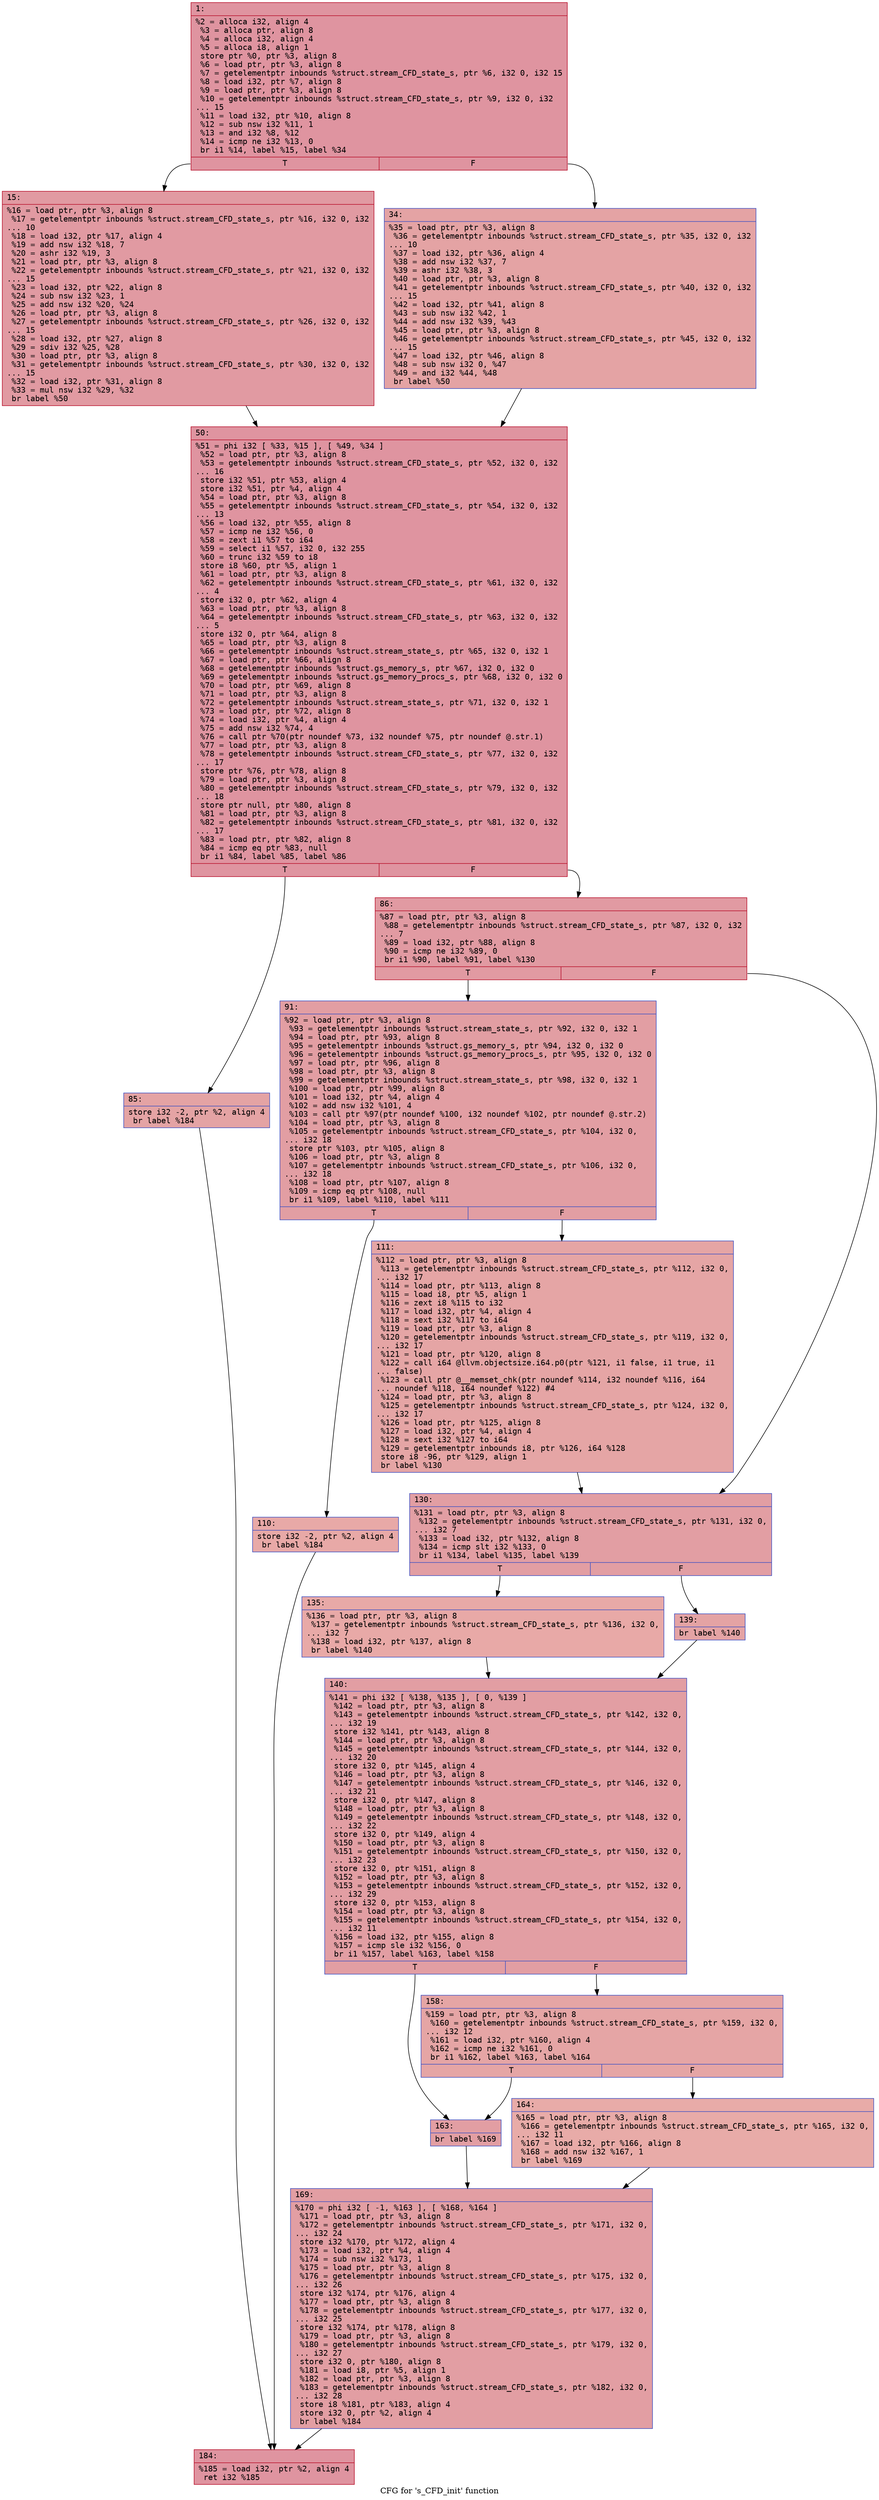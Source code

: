 digraph "CFG for 's_CFD_init' function" {
	label="CFG for 's_CFD_init' function";

	Node0x600003e22080 [shape=record,color="#b70d28ff", style=filled, fillcolor="#b70d2870" fontname="Courier",label="{1:\l|  %2 = alloca i32, align 4\l  %3 = alloca ptr, align 8\l  %4 = alloca i32, align 4\l  %5 = alloca i8, align 1\l  store ptr %0, ptr %3, align 8\l  %6 = load ptr, ptr %3, align 8\l  %7 = getelementptr inbounds %struct.stream_CFD_state_s, ptr %6, i32 0, i32 15\l  %8 = load i32, ptr %7, align 8\l  %9 = load ptr, ptr %3, align 8\l  %10 = getelementptr inbounds %struct.stream_CFD_state_s, ptr %9, i32 0, i32\l... 15\l  %11 = load i32, ptr %10, align 8\l  %12 = sub nsw i32 %11, 1\l  %13 = and i32 %8, %12\l  %14 = icmp ne i32 %13, 0\l  br i1 %14, label %15, label %34\l|{<s0>T|<s1>F}}"];
	Node0x600003e22080:s0 -> Node0x600003e220d0[tooltip="1 -> 15\nProbability 62.50%" ];
	Node0x600003e22080:s1 -> Node0x600003e22120[tooltip="1 -> 34\nProbability 37.50%" ];
	Node0x600003e220d0 [shape=record,color="#b70d28ff", style=filled, fillcolor="#bb1b2c70" fontname="Courier",label="{15:\l|  %16 = load ptr, ptr %3, align 8\l  %17 = getelementptr inbounds %struct.stream_CFD_state_s, ptr %16, i32 0, i32\l... 10\l  %18 = load i32, ptr %17, align 4\l  %19 = add nsw i32 %18, 7\l  %20 = ashr i32 %19, 3\l  %21 = load ptr, ptr %3, align 8\l  %22 = getelementptr inbounds %struct.stream_CFD_state_s, ptr %21, i32 0, i32\l... 15\l  %23 = load i32, ptr %22, align 8\l  %24 = sub nsw i32 %23, 1\l  %25 = add nsw i32 %20, %24\l  %26 = load ptr, ptr %3, align 8\l  %27 = getelementptr inbounds %struct.stream_CFD_state_s, ptr %26, i32 0, i32\l... 15\l  %28 = load i32, ptr %27, align 8\l  %29 = sdiv i32 %25, %28\l  %30 = load ptr, ptr %3, align 8\l  %31 = getelementptr inbounds %struct.stream_CFD_state_s, ptr %30, i32 0, i32\l... 15\l  %32 = load i32, ptr %31, align 8\l  %33 = mul nsw i32 %29, %32\l  br label %50\l}"];
	Node0x600003e220d0 -> Node0x600003e22170[tooltip="15 -> 50\nProbability 100.00%" ];
	Node0x600003e22120 [shape=record,color="#3d50c3ff", style=filled, fillcolor="#c32e3170" fontname="Courier",label="{34:\l|  %35 = load ptr, ptr %3, align 8\l  %36 = getelementptr inbounds %struct.stream_CFD_state_s, ptr %35, i32 0, i32\l... 10\l  %37 = load i32, ptr %36, align 4\l  %38 = add nsw i32 %37, 7\l  %39 = ashr i32 %38, 3\l  %40 = load ptr, ptr %3, align 8\l  %41 = getelementptr inbounds %struct.stream_CFD_state_s, ptr %40, i32 0, i32\l... 15\l  %42 = load i32, ptr %41, align 8\l  %43 = sub nsw i32 %42, 1\l  %44 = add nsw i32 %39, %43\l  %45 = load ptr, ptr %3, align 8\l  %46 = getelementptr inbounds %struct.stream_CFD_state_s, ptr %45, i32 0, i32\l... 15\l  %47 = load i32, ptr %46, align 8\l  %48 = sub nsw i32 0, %47\l  %49 = and i32 %44, %48\l  br label %50\l}"];
	Node0x600003e22120 -> Node0x600003e22170[tooltip="34 -> 50\nProbability 100.00%" ];
	Node0x600003e22170 [shape=record,color="#b70d28ff", style=filled, fillcolor="#b70d2870" fontname="Courier",label="{50:\l|  %51 = phi i32 [ %33, %15 ], [ %49, %34 ]\l  %52 = load ptr, ptr %3, align 8\l  %53 = getelementptr inbounds %struct.stream_CFD_state_s, ptr %52, i32 0, i32\l... 16\l  store i32 %51, ptr %53, align 4\l  store i32 %51, ptr %4, align 4\l  %54 = load ptr, ptr %3, align 8\l  %55 = getelementptr inbounds %struct.stream_CFD_state_s, ptr %54, i32 0, i32\l... 13\l  %56 = load i32, ptr %55, align 8\l  %57 = icmp ne i32 %56, 0\l  %58 = zext i1 %57 to i64\l  %59 = select i1 %57, i32 0, i32 255\l  %60 = trunc i32 %59 to i8\l  store i8 %60, ptr %5, align 1\l  %61 = load ptr, ptr %3, align 8\l  %62 = getelementptr inbounds %struct.stream_CFD_state_s, ptr %61, i32 0, i32\l... 4\l  store i32 0, ptr %62, align 4\l  %63 = load ptr, ptr %3, align 8\l  %64 = getelementptr inbounds %struct.stream_CFD_state_s, ptr %63, i32 0, i32\l... 5\l  store i32 0, ptr %64, align 8\l  %65 = load ptr, ptr %3, align 8\l  %66 = getelementptr inbounds %struct.stream_state_s, ptr %65, i32 0, i32 1\l  %67 = load ptr, ptr %66, align 8\l  %68 = getelementptr inbounds %struct.gs_memory_s, ptr %67, i32 0, i32 0\l  %69 = getelementptr inbounds %struct.gs_memory_procs_s, ptr %68, i32 0, i32 0\l  %70 = load ptr, ptr %69, align 8\l  %71 = load ptr, ptr %3, align 8\l  %72 = getelementptr inbounds %struct.stream_state_s, ptr %71, i32 0, i32 1\l  %73 = load ptr, ptr %72, align 8\l  %74 = load i32, ptr %4, align 4\l  %75 = add nsw i32 %74, 4\l  %76 = call ptr %70(ptr noundef %73, i32 noundef %75, ptr noundef @.str.1)\l  %77 = load ptr, ptr %3, align 8\l  %78 = getelementptr inbounds %struct.stream_CFD_state_s, ptr %77, i32 0, i32\l... 17\l  store ptr %76, ptr %78, align 8\l  %79 = load ptr, ptr %3, align 8\l  %80 = getelementptr inbounds %struct.stream_CFD_state_s, ptr %79, i32 0, i32\l... 18\l  store ptr null, ptr %80, align 8\l  %81 = load ptr, ptr %3, align 8\l  %82 = getelementptr inbounds %struct.stream_CFD_state_s, ptr %81, i32 0, i32\l... 17\l  %83 = load ptr, ptr %82, align 8\l  %84 = icmp eq ptr %83, null\l  br i1 %84, label %85, label %86\l|{<s0>T|<s1>F}}"];
	Node0x600003e22170:s0 -> Node0x600003e221c0[tooltip="50 -> 85\nProbability 37.50%" ];
	Node0x600003e22170:s1 -> Node0x600003e22210[tooltip="50 -> 86\nProbability 62.50%" ];
	Node0x600003e221c0 [shape=record,color="#3d50c3ff", style=filled, fillcolor="#c32e3170" fontname="Courier",label="{85:\l|  store i32 -2, ptr %2, align 4\l  br label %184\l}"];
	Node0x600003e221c0 -> Node0x600003e225d0[tooltip="85 -> 184\nProbability 100.00%" ];
	Node0x600003e22210 [shape=record,color="#b70d28ff", style=filled, fillcolor="#bb1b2c70" fontname="Courier",label="{86:\l|  %87 = load ptr, ptr %3, align 8\l  %88 = getelementptr inbounds %struct.stream_CFD_state_s, ptr %87, i32 0, i32\l... 7\l  %89 = load i32, ptr %88, align 8\l  %90 = icmp ne i32 %89, 0\l  br i1 %90, label %91, label %130\l|{<s0>T|<s1>F}}"];
	Node0x600003e22210:s0 -> Node0x600003e22260[tooltip="86 -> 91\nProbability 62.50%" ];
	Node0x600003e22210:s1 -> Node0x600003e22350[tooltip="86 -> 130\nProbability 37.50%" ];
	Node0x600003e22260 [shape=record,color="#3d50c3ff", style=filled, fillcolor="#be242e70" fontname="Courier",label="{91:\l|  %92 = load ptr, ptr %3, align 8\l  %93 = getelementptr inbounds %struct.stream_state_s, ptr %92, i32 0, i32 1\l  %94 = load ptr, ptr %93, align 8\l  %95 = getelementptr inbounds %struct.gs_memory_s, ptr %94, i32 0, i32 0\l  %96 = getelementptr inbounds %struct.gs_memory_procs_s, ptr %95, i32 0, i32 0\l  %97 = load ptr, ptr %96, align 8\l  %98 = load ptr, ptr %3, align 8\l  %99 = getelementptr inbounds %struct.stream_state_s, ptr %98, i32 0, i32 1\l  %100 = load ptr, ptr %99, align 8\l  %101 = load i32, ptr %4, align 4\l  %102 = add nsw i32 %101, 4\l  %103 = call ptr %97(ptr noundef %100, i32 noundef %102, ptr noundef @.str.2)\l  %104 = load ptr, ptr %3, align 8\l  %105 = getelementptr inbounds %struct.stream_CFD_state_s, ptr %104, i32 0,\l... i32 18\l  store ptr %103, ptr %105, align 8\l  %106 = load ptr, ptr %3, align 8\l  %107 = getelementptr inbounds %struct.stream_CFD_state_s, ptr %106, i32 0,\l... i32 18\l  %108 = load ptr, ptr %107, align 8\l  %109 = icmp eq ptr %108, null\l  br i1 %109, label %110, label %111\l|{<s0>T|<s1>F}}"];
	Node0x600003e22260:s0 -> Node0x600003e222b0[tooltip="91 -> 110\nProbability 37.50%" ];
	Node0x600003e22260:s1 -> Node0x600003e22300[tooltip="91 -> 111\nProbability 62.50%" ];
	Node0x600003e222b0 [shape=record,color="#3d50c3ff", style=filled, fillcolor="#ca3b3770" fontname="Courier",label="{110:\l|  store i32 -2, ptr %2, align 4\l  br label %184\l}"];
	Node0x600003e222b0 -> Node0x600003e225d0[tooltip="110 -> 184\nProbability 100.00%" ];
	Node0x600003e22300 [shape=record,color="#3d50c3ff", style=filled, fillcolor="#c5333470" fontname="Courier",label="{111:\l|  %112 = load ptr, ptr %3, align 8\l  %113 = getelementptr inbounds %struct.stream_CFD_state_s, ptr %112, i32 0,\l... i32 17\l  %114 = load ptr, ptr %113, align 8\l  %115 = load i8, ptr %5, align 1\l  %116 = zext i8 %115 to i32\l  %117 = load i32, ptr %4, align 4\l  %118 = sext i32 %117 to i64\l  %119 = load ptr, ptr %3, align 8\l  %120 = getelementptr inbounds %struct.stream_CFD_state_s, ptr %119, i32 0,\l... i32 17\l  %121 = load ptr, ptr %120, align 8\l  %122 = call i64 @llvm.objectsize.i64.p0(ptr %121, i1 false, i1 true, i1\l... false)\l  %123 = call ptr @__memset_chk(ptr noundef %114, i32 noundef %116, i64\l... noundef %118, i64 noundef %122) #4\l  %124 = load ptr, ptr %3, align 8\l  %125 = getelementptr inbounds %struct.stream_CFD_state_s, ptr %124, i32 0,\l... i32 17\l  %126 = load ptr, ptr %125, align 8\l  %127 = load i32, ptr %4, align 4\l  %128 = sext i32 %127 to i64\l  %129 = getelementptr inbounds i8, ptr %126, i64 %128\l  store i8 -96, ptr %129, align 1\l  br label %130\l}"];
	Node0x600003e22300 -> Node0x600003e22350[tooltip="111 -> 130\nProbability 100.00%" ];
	Node0x600003e22350 [shape=record,color="#3d50c3ff", style=filled, fillcolor="#be242e70" fontname="Courier",label="{130:\l|  %131 = load ptr, ptr %3, align 8\l  %132 = getelementptr inbounds %struct.stream_CFD_state_s, ptr %131, i32 0,\l... i32 7\l  %133 = load i32, ptr %132, align 8\l  %134 = icmp slt i32 %133, 0\l  br i1 %134, label %135, label %139\l|{<s0>T|<s1>F}}"];
	Node0x600003e22350:s0 -> Node0x600003e223a0[tooltip="130 -> 135\nProbability 37.50%" ];
	Node0x600003e22350:s1 -> Node0x600003e223f0[tooltip="130 -> 139\nProbability 62.50%" ];
	Node0x600003e223a0 [shape=record,color="#3d50c3ff", style=filled, fillcolor="#ca3b3770" fontname="Courier",label="{135:\l|  %136 = load ptr, ptr %3, align 8\l  %137 = getelementptr inbounds %struct.stream_CFD_state_s, ptr %136, i32 0,\l... i32 7\l  %138 = load i32, ptr %137, align 8\l  br label %140\l}"];
	Node0x600003e223a0 -> Node0x600003e22440[tooltip="135 -> 140\nProbability 100.00%" ];
	Node0x600003e223f0 [shape=record,color="#3d50c3ff", style=filled, fillcolor="#c32e3170" fontname="Courier",label="{139:\l|  br label %140\l}"];
	Node0x600003e223f0 -> Node0x600003e22440[tooltip="139 -> 140\nProbability 100.00%" ];
	Node0x600003e22440 [shape=record,color="#3d50c3ff", style=filled, fillcolor="#be242e70" fontname="Courier",label="{140:\l|  %141 = phi i32 [ %138, %135 ], [ 0, %139 ]\l  %142 = load ptr, ptr %3, align 8\l  %143 = getelementptr inbounds %struct.stream_CFD_state_s, ptr %142, i32 0,\l... i32 19\l  store i32 %141, ptr %143, align 8\l  %144 = load ptr, ptr %3, align 8\l  %145 = getelementptr inbounds %struct.stream_CFD_state_s, ptr %144, i32 0,\l... i32 20\l  store i32 0, ptr %145, align 4\l  %146 = load ptr, ptr %3, align 8\l  %147 = getelementptr inbounds %struct.stream_CFD_state_s, ptr %146, i32 0,\l... i32 21\l  store i32 0, ptr %147, align 8\l  %148 = load ptr, ptr %3, align 8\l  %149 = getelementptr inbounds %struct.stream_CFD_state_s, ptr %148, i32 0,\l... i32 22\l  store i32 0, ptr %149, align 4\l  %150 = load ptr, ptr %3, align 8\l  %151 = getelementptr inbounds %struct.stream_CFD_state_s, ptr %150, i32 0,\l... i32 23\l  store i32 0, ptr %151, align 8\l  %152 = load ptr, ptr %3, align 8\l  %153 = getelementptr inbounds %struct.stream_CFD_state_s, ptr %152, i32 0,\l... i32 29\l  store i32 0, ptr %153, align 8\l  %154 = load ptr, ptr %3, align 8\l  %155 = getelementptr inbounds %struct.stream_CFD_state_s, ptr %154, i32 0,\l... i32 11\l  %156 = load i32, ptr %155, align 8\l  %157 = icmp sle i32 %156, 0\l  br i1 %157, label %163, label %158\l|{<s0>T|<s1>F}}"];
	Node0x600003e22440:s0 -> Node0x600003e224e0[tooltip="140 -> 163\nProbability 50.00%" ];
	Node0x600003e22440:s1 -> Node0x600003e22490[tooltip="140 -> 158\nProbability 50.00%" ];
	Node0x600003e22490 [shape=record,color="#3d50c3ff", style=filled, fillcolor="#c5333470" fontname="Courier",label="{158:\l|  %159 = load ptr, ptr %3, align 8\l  %160 = getelementptr inbounds %struct.stream_CFD_state_s, ptr %159, i32 0,\l... i32 12\l  %161 = load i32, ptr %160, align 4\l  %162 = icmp ne i32 %161, 0\l  br i1 %162, label %163, label %164\l|{<s0>T|<s1>F}}"];
	Node0x600003e22490:s0 -> Node0x600003e224e0[tooltip="158 -> 163\nProbability 62.50%" ];
	Node0x600003e22490:s1 -> Node0x600003e22530[tooltip="158 -> 164\nProbability 37.50%" ];
	Node0x600003e224e0 [shape=record,color="#3d50c3ff", style=filled, fillcolor="#be242e70" fontname="Courier",label="{163:\l|  br label %169\l}"];
	Node0x600003e224e0 -> Node0x600003e22580[tooltip="163 -> 169\nProbability 100.00%" ];
	Node0x600003e22530 [shape=record,color="#3d50c3ff", style=filled, fillcolor="#cc403a70" fontname="Courier",label="{164:\l|  %165 = load ptr, ptr %3, align 8\l  %166 = getelementptr inbounds %struct.stream_CFD_state_s, ptr %165, i32 0,\l... i32 11\l  %167 = load i32, ptr %166, align 8\l  %168 = add nsw i32 %167, 1\l  br label %169\l}"];
	Node0x600003e22530 -> Node0x600003e22580[tooltip="164 -> 169\nProbability 100.00%" ];
	Node0x600003e22580 [shape=record,color="#3d50c3ff", style=filled, fillcolor="#be242e70" fontname="Courier",label="{169:\l|  %170 = phi i32 [ -1, %163 ], [ %168, %164 ]\l  %171 = load ptr, ptr %3, align 8\l  %172 = getelementptr inbounds %struct.stream_CFD_state_s, ptr %171, i32 0,\l... i32 24\l  store i32 %170, ptr %172, align 4\l  %173 = load i32, ptr %4, align 4\l  %174 = sub nsw i32 %173, 1\l  %175 = load ptr, ptr %3, align 8\l  %176 = getelementptr inbounds %struct.stream_CFD_state_s, ptr %175, i32 0,\l... i32 26\l  store i32 %174, ptr %176, align 4\l  %177 = load ptr, ptr %3, align 8\l  %178 = getelementptr inbounds %struct.stream_CFD_state_s, ptr %177, i32 0,\l... i32 25\l  store i32 %174, ptr %178, align 8\l  %179 = load ptr, ptr %3, align 8\l  %180 = getelementptr inbounds %struct.stream_CFD_state_s, ptr %179, i32 0,\l... i32 27\l  store i32 0, ptr %180, align 8\l  %181 = load i8, ptr %5, align 1\l  %182 = load ptr, ptr %3, align 8\l  %183 = getelementptr inbounds %struct.stream_CFD_state_s, ptr %182, i32 0,\l... i32 28\l  store i8 %181, ptr %183, align 4\l  store i32 0, ptr %2, align 4\l  br label %184\l}"];
	Node0x600003e22580 -> Node0x600003e225d0[tooltip="169 -> 184\nProbability 100.00%" ];
	Node0x600003e225d0 [shape=record,color="#b70d28ff", style=filled, fillcolor="#b70d2870" fontname="Courier",label="{184:\l|  %185 = load i32, ptr %2, align 4\l  ret i32 %185\l}"];
}
